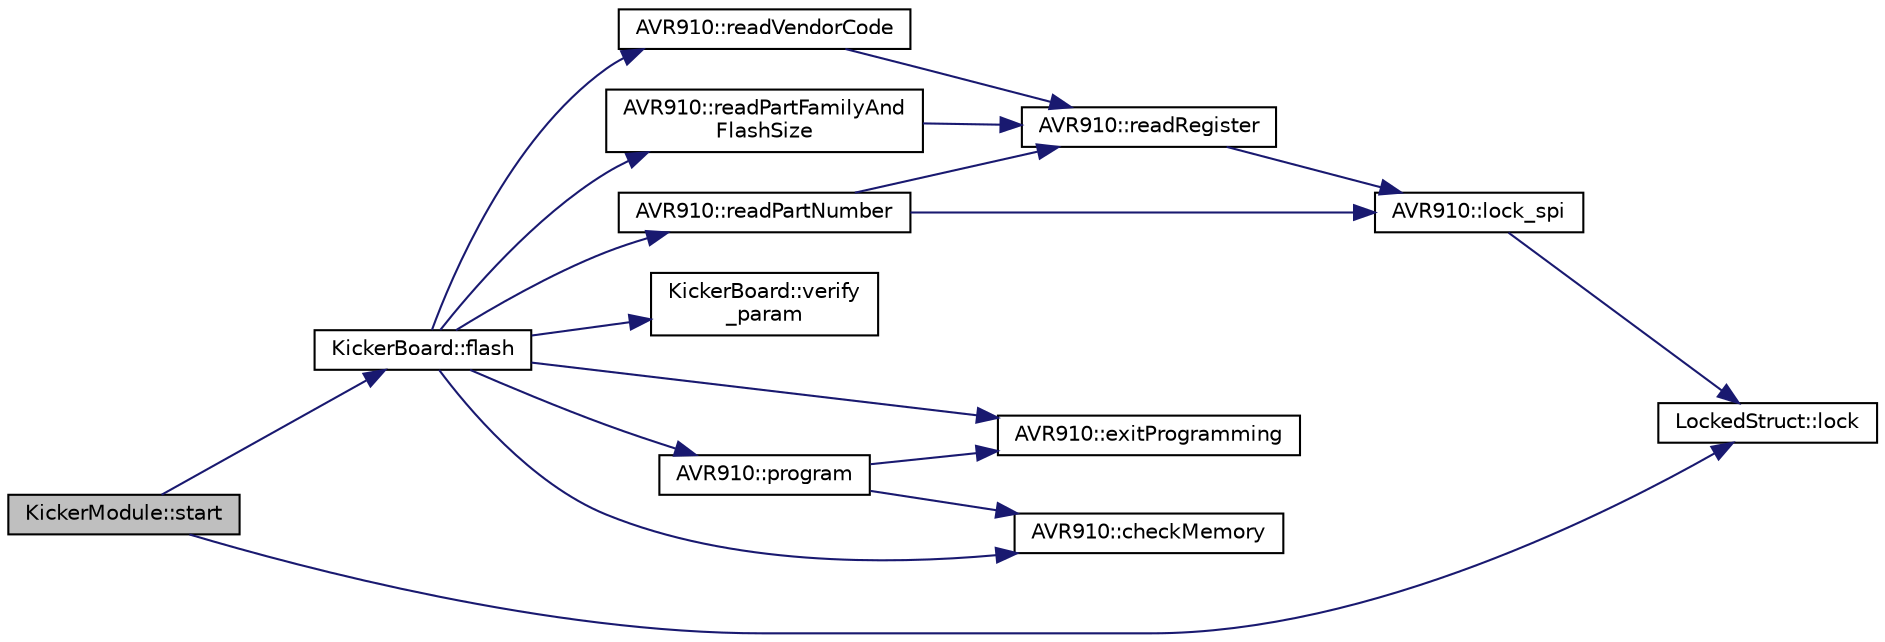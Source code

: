 digraph "KickerModule::start"
{
  edge [fontname="Helvetica",fontsize="10",labelfontname="Helvetica",labelfontsize="10"];
  node [fontname="Helvetica",fontsize="10",shape=record];
  rankdir="LR";
  Node16 [label="KickerModule::start",height=0.2,width=0.4,color="black", fillcolor="grey75", style="filled", fontcolor="black"];
  Node16 -> Node17 [color="midnightblue",fontsize="10",style="solid",fontname="Helvetica"];
  Node17 [label="KickerBoard::flash",height=0.2,width=0.4,color="black", fillcolor="white", style="filled",URL="$class_kicker_board.html#a28cc7187d0a26480ecab58f733913adb",tooltip="Reflashes the program on the kicker board MCU with the file specified. "];
  Node17 -> Node18 [color="midnightblue",fontsize="10",style="solid",fontname="Helvetica"];
  Node18 [label="AVR910::readVendorCode",height=0.2,width=0.4,color="black", fillcolor="white", style="filled",URL="$class_a_v_r910.html#a24a91ddb881d8e0d27c1cb203d0f7349",tooltip="Read the vendor code of the device. "];
  Node18 -> Node19 [color="midnightblue",fontsize="10",style="solid",fontname="Helvetica"];
  Node19 [label="AVR910::readRegister",height=0.2,width=0.4,color="black", fillcolor="white", style="filled",URL="$class_a_v_r910.html#a4e99d5a29dc0e48069cebd1f26c83800"];
  Node19 -> Node20 [color="midnightblue",fontsize="10",style="solid",fontname="Helvetica"];
  Node20 [label="AVR910::lock_spi",height=0.2,width=0.4,color="black", fillcolor="white", style="filled",URL="$class_a_v_r910.html#a4b33111389ef72e6e05e2951505e1821"];
  Node20 -> Node21 [color="midnightblue",fontsize="10",style="solid",fontname="Helvetica"];
  Node21 [label="LockedStruct::lock",height=0.2,width=0.4,color="black", fillcolor="white", style="filled",URL="$struct_locked_struct.html#aa207b98a1cd6c569a96e7d1d5565478f",tooltip="Lock this struct. "];
  Node17 -> Node22 [color="midnightblue",fontsize="10",style="solid",fontname="Helvetica"];
  Node22 [label="AVR910::readPartFamilyAnd\lFlashSize",height=0.2,width=0.4,color="black", fillcolor="white", style="filled",URL="$class_a_v_r910.html#a07c549c137848a2ecf78e1dcb241816e",tooltip="Read the part family and flash size of the device. "];
  Node22 -> Node19 [color="midnightblue",fontsize="10",style="solid",fontname="Helvetica"];
  Node17 -> Node23 [color="midnightblue",fontsize="10",style="solid",fontname="Helvetica"];
  Node23 [label="AVR910::readPartNumber",height=0.2,width=0.4,color="black", fillcolor="white", style="filled",URL="$class_a_v_r910.html#ad1717b6ab05e7c0aba237a7c147354ae",tooltip="Read the part number. "];
  Node23 -> Node19 [color="midnightblue",fontsize="10",style="solid",fontname="Helvetica"];
  Node23 -> Node20 [color="midnightblue",fontsize="10",style="solid",fontname="Helvetica"];
  Node17 -> Node24 [color="midnightblue",fontsize="10",style="solid",fontname="Helvetica"];
  Node24 [label="KickerBoard::verify\l_param",height=0.2,width=0.4,color="black", fillcolor="white", style="filled",URL="$class_kicker_board.html#a34de349bcf21d784909184b41e0d944f",tooltip="Uses the given function to check if it&#39;s return value equals the expected value. "];
  Node17 -> Node25 [color="midnightblue",fontsize="10",style="solid",fontname="Helvetica"];
  Node25 [label="AVR910::exitProgramming",height=0.2,width=0.4,color="black", fillcolor="white", style="filled",URL="$class_a_v_r910.html#a6390cd4b442aa6267d934357ebdb42b9",tooltip="Brings the reset line high to exit programming mode. "];
  Node17 -> Node26 [color="midnightblue",fontsize="10",style="solid",fontname="Helvetica"];
  Node26 [label="AVR910::checkMemory",height=0.2,width=0.4,color="black", fillcolor="white", style="filled",URL="$class_a_v_r910.html#a3d5e6c907a6c31e47e05557fc713f0f0",tooltip="Check the binary has been written correctly. "];
  Node17 -> Node27 [color="midnightblue",fontsize="10",style="solid",fontname="Helvetica"];
  Node27 [label="AVR910::program",height=0.2,width=0.4,color="black", fillcolor="white", style="filled",URL="$class_a_v_r910.html#a355ef9fb0c84d822fb50bff21ff1a7b8",tooltip="Program the AVR microcontroller connected to the mbed. "];
  Node27 -> Node26 [color="midnightblue",fontsize="10",style="solid",fontname="Helvetica"];
  Node27 -> Node25 [color="midnightblue",fontsize="10",style="solid",fontname="Helvetica"];
  Node16 -> Node21 [color="midnightblue",fontsize="10",style="solid",fontname="Helvetica"];
}
